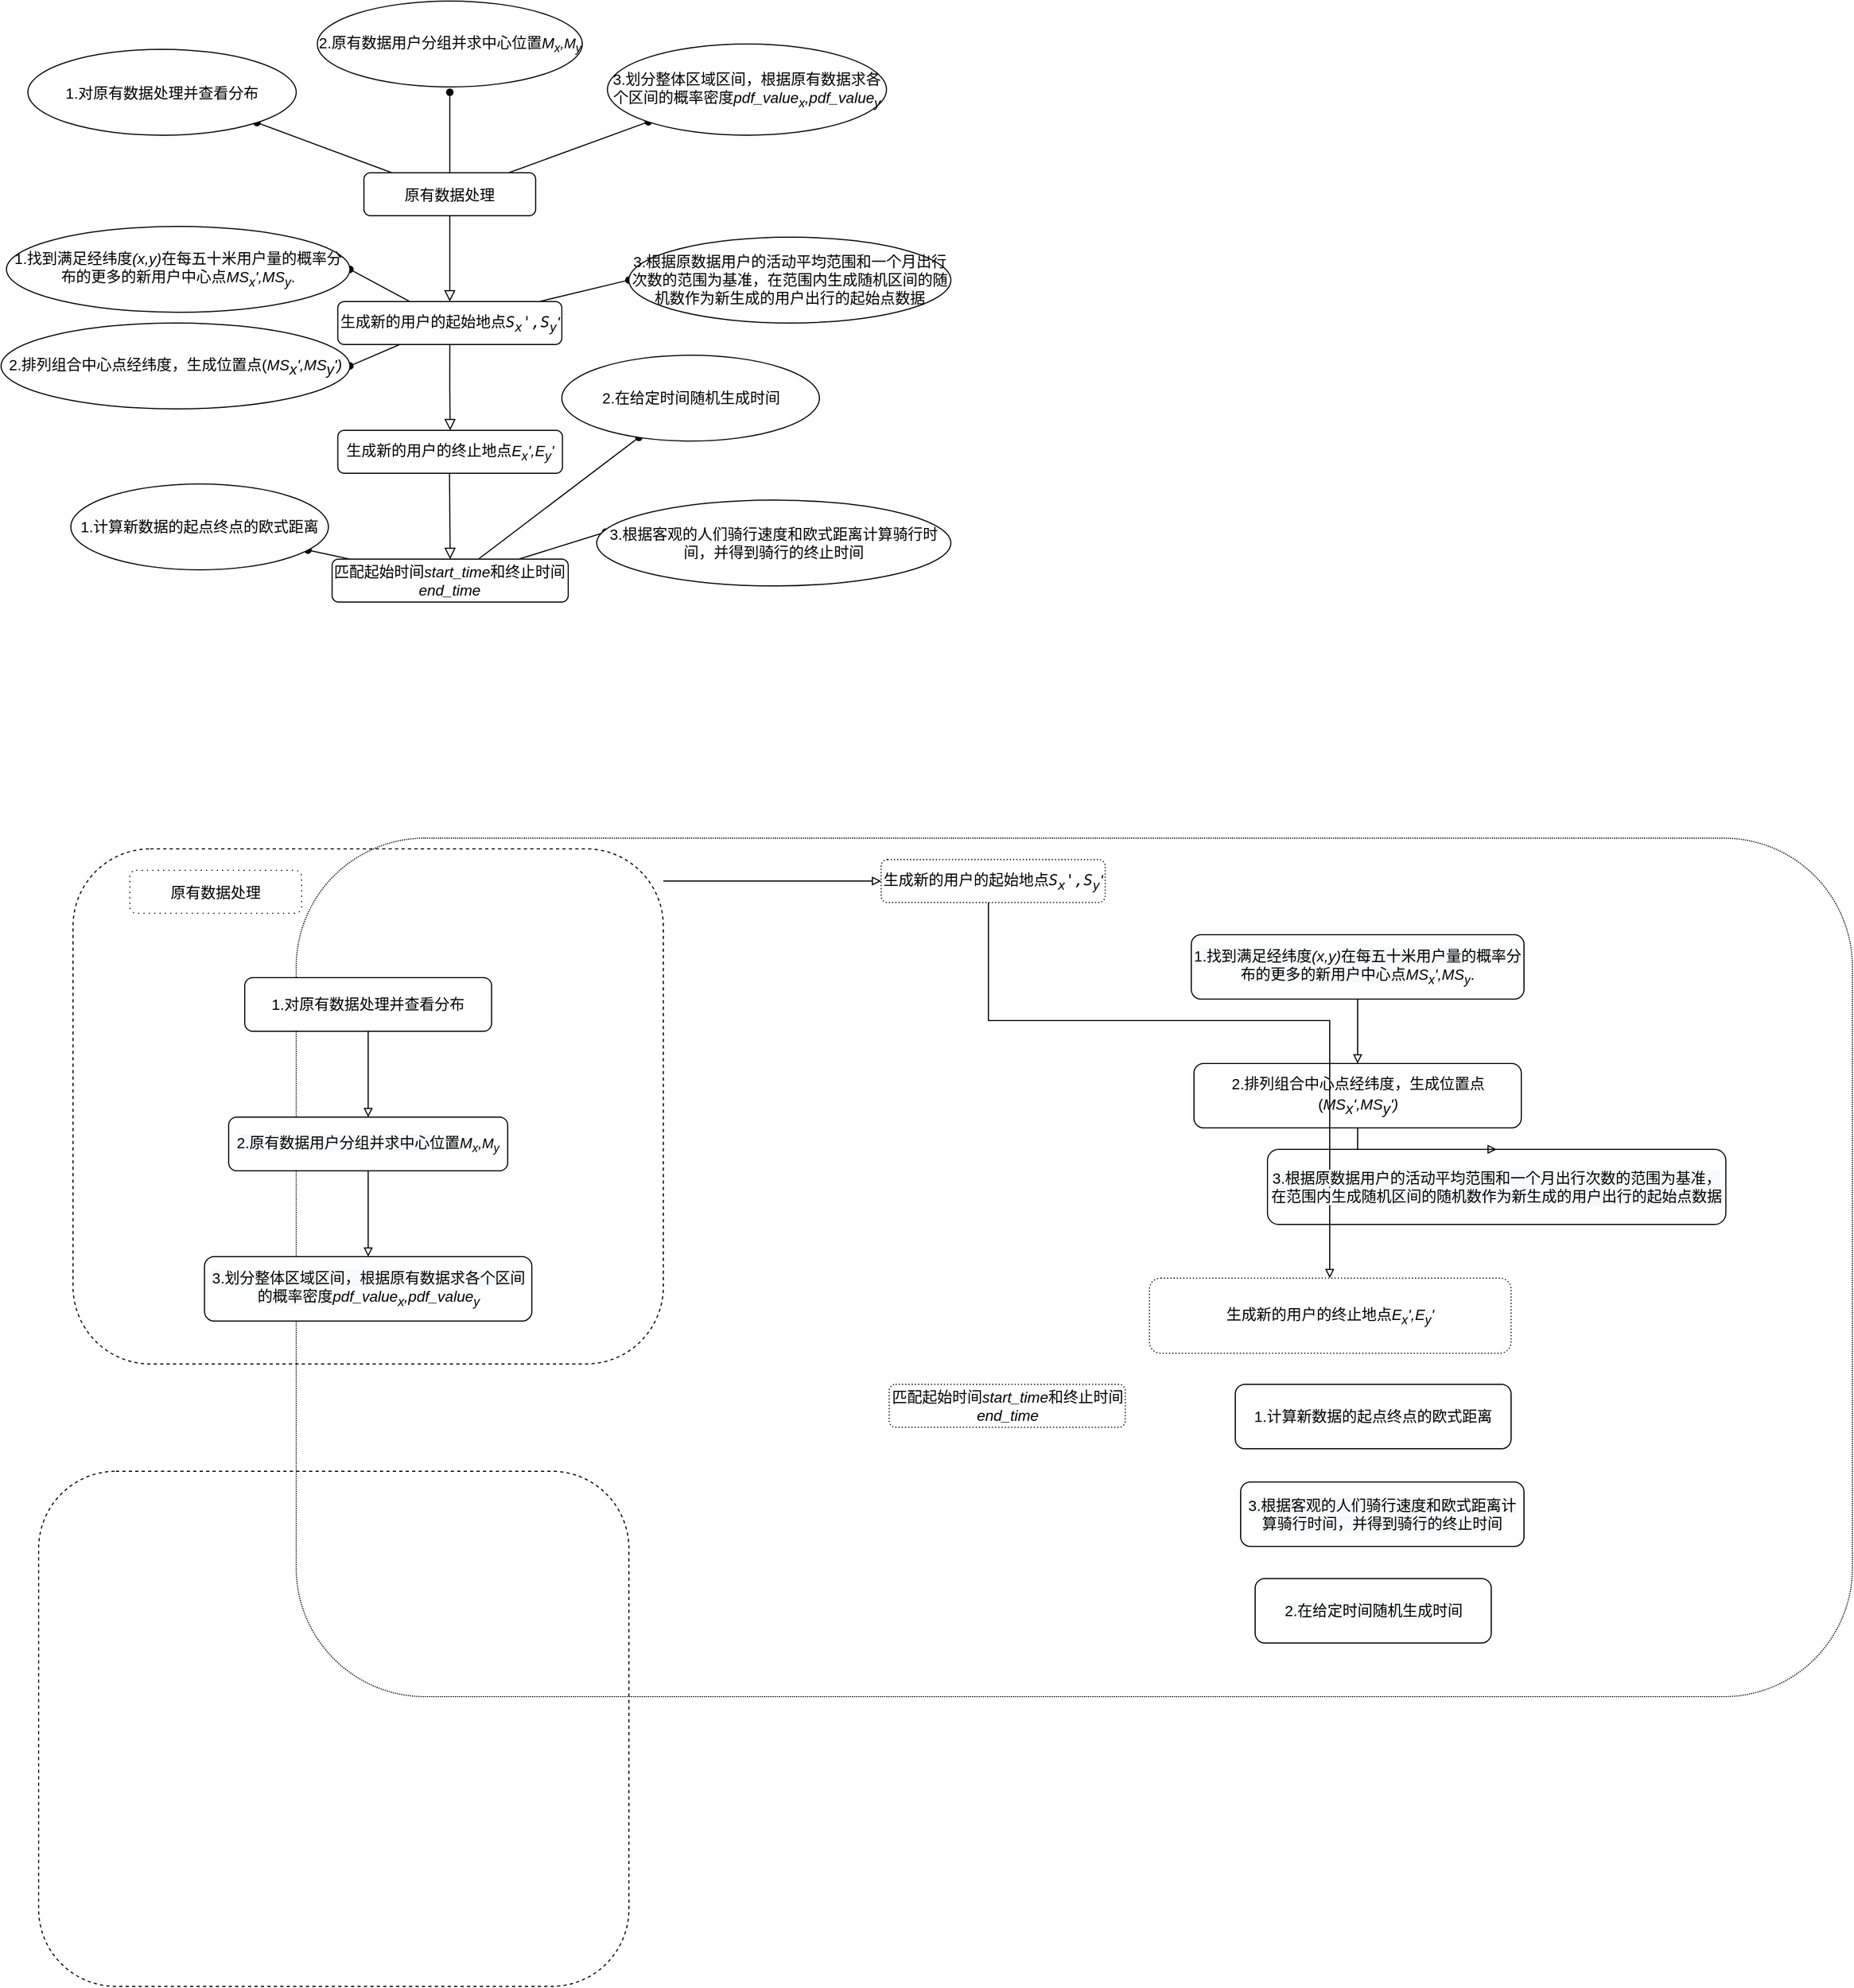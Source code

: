 <mxfile version="17.4.6" type="github">
  <diagram id="C5RBs43oDa-KdzZeNtuy" name="Page-1">
    <mxGraphModel dx="2404" dy="2231" grid="1" gridSize="10" guides="1" tooltips="1" connect="1" arrows="1" fold="1" page="1" pageScale="1" pageWidth="827" pageHeight="1169" math="0" shadow="0">
      <root>
        <mxCell id="WIyWlLk6GJQsqaUBKTNV-0" />
        <mxCell id="WIyWlLk6GJQsqaUBKTNV-1" parent="WIyWlLk6GJQsqaUBKTNV-0" />
        <mxCell id="WIyWlLk6GJQsqaUBKTNV-2" value="" style="rounded=0;html=1;jettySize=auto;orthogonalLoop=1;fontSize=11;endArrow=block;endFill=0;endSize=8;strokeWidth=1;shadow=0;labelBackgroundColor=none;edgeStyle=orthogonalEdgeStyle;entryX=0.5;entryY=0;entryDx=0;entryDy=0;" parent="WIyWlLk6GJQsqaUBKTNV-1" source="WIyWlLk6GJQsqaUBKTNV-3" target="GjC-EsQWn6sngkv1voxn-0" edge="1">
          <mxGeometry relative="1" as="geometry">
            <mxPoint x="398.12" y="130" as="targetPoint" />
          </mxGeometry>
        </mxCell>
        <mxCell id="GjC-EsQWn6sngkv1voxn-10" style="rounded=0;orthogonalLoop=1;jettySize=auto;html=0;entryX=1;entryY=1;entryDx=0;entryDy=0;fontSize=14;fontColor=none;strokeColor=default;endArrow=oval;endFill=1;" edge="1" parent="WIyWlLk6GJQsqaUBKTNV-1" source="WIyWlLk6GJQsqaUBKTNV-3" target="GjC-EsQWn6sngkv1voxn-9">
          <mxGeometry relative="1" as="geometry" />
        </mxCell>
        <mxCell id="GjC-EsQWn6sngkv1voxn-12" style="edgeStyle=none;rounded=0;orthogonalLoop=1;jettySize=auto;html=0;entryX=0.5;entryY=1;entryDx=0;entryDy=0;fontSize=14;fontColor=none;endArrow=oval;endFill=1;strokeColor=default;" edge="1" parent="WIyWlLk6GJQsqaUBKTNV-1" source="WIyWlLk6GJQsqaUBKTNV-3">
          <mxGeometry relative="1" as="geometry">
            <mxPoint x="378.12" y="-35" as="targetPoint" />
          </mxGeometry>
        </mxCell>
        <mxCell id="GjC-EsQWn6sngkv1voxn-14" style="edgeStyle=none;rounded=0;orthogonalLoop=1;jettySize=auto;html=0;entryX=0;entryY=1;entryDx=0;entryDy=0;fontSize=14;fontColor=none;endArrow=oval;endFill=1;strokeColor=default;" edge="1" parent="WIyWlLk6GJQsqaUBKTNV-1" source="WIyWlLk6GJQsqaUBKTNV-3" target="GjC-EsQWn6sngkv1voxn-13">
          <mxGeometry relative="1" as="geometry">
            <mxPoint x="405" y="35" as="sourcePoint" />
          </mxGeometry>
        </mxCell>
        <mxCell id="WIyWlLk6GJQsqaUBKTNV-3" value="&lt;font style=&quot;font-size: 14px&quot;&gt;原有数据处理&lt;/font&gt;&lt;font style=&quot;font-size: 16px&quot;&gt;&lt;br style=&quot;font-size: 16px&quot;&gt;&lt;/font&gt;" style="rounded=1;whiteSpace=wrap;html=1;fontSize=16;glass=0;strokeWidth=1;shadow=0;" parent="WIyWlLk6GJQsqaUBKTNV-1" vertex="1">
          <mxGeometry x="298.12" y="40" width="160" height="40" as="geometry" />
        </mxCell>
        <mxCell id="WIyWlLk6GJQsqaUBKTNV-8" value="No" style="rounded=0;html=1;jettySize=auto;orthogonalLoop=1;fontSize=11;endArrow=block;endFill=0;endSize=8;strokeWidth=1;shadow=0;labelBackgroundColor=none;edgeStyle=orthogonalEdgeStyle;fontColor=none;noLabel=1;entryX=0.5;entryY=0;entryDx=0;entryDy=0;" parent="WIyWlLk6GJQsqaUBKTNV-1" target="WIyWlLk6GJQsqaUBKTNV-11" edge="1">
          <mxGeometry x="0.333" y="20" relative="1" as="geometry">
            <mxPoint as="offset" />
            <mxPoint x="377.5" y="280" as="sourcePoint" />
            <mxPoint x="377.5" y="340" as="targetPoint" />
          </mxGeometry>
        </mxCell>
        <mxCell id="GjC-EsQWn6sngkv1voxn-37" style="edgeStyle=none;rounded=0;orthogonalLoop=1;jettySize=auto;html=0;fontSize=14;fontColor=none;endArrow=oval;endFill=1;strokeColor=default;" edge="1" parent="WIyWlLk6GJQsqaUBKTNV-1" source="WIyWlLk6GJQsqaUBKTNV-11" target="GjC-EsQWn6sngkv1voxn-22">
          <mxGeometry relative="1" as="geometry" />
        </mxCell>
        <mxCell id="GjC-EsQWn6sngkv1voxn-38" style="edgeStyle=none;rounded=0;orthogonalLoop=1;jettySize=auto;html=0;entryX=0.025;entryY=0.373;entryDx=0;entryDy=0;entryPerimeter=0;fontSize=14;fontColor=none;endArrow=oval;endFill=1;strokeColor=default;" edge="1" parent="WIyWlLk6GJQsqaUBKTNV-1" source="WIyWlLk6GJQsqaUBKTNV-11" target="GjC-EsQWn6sngkv1voxn-23">
          <mxGeometry relative="1" as="geometry" />
        </mxCell>
        <mxCell id="GjC-EsQWn6sngkv1voxn-40" style="edgeStyle=none;rounded=0;orthogonalLoop=1;jettySize=auto;html=0;fontSize=14;fontColor=none;endArrow=oval;endFill=1;strokeColor=default;" edge="1" parent="WIyWlLk6GJQsqaUBKTNV-1" source="WIyWlLk6GJQsqaUBKTNV-11" target="GjC-EsQWn6sngkv1voxn-24">
          <mxGeometry relative="1" as="geometry" />
        </mxCell>
        <mxCell id="WIyWlLk6GJQsqaUBKTNV-11" value="&lt;span style=&quot;font-size: 10.5pt ; font-family: , sans-serif&quot;&gt;匹配起始时间&lt;i&gt;start_time&lt;/i&gt;&lt;/span&gt;&lt;span style=&quot;font-size: 10.5pt ; font-family: , sans-serif&quot;&gt;和终止时间&lt;i&gt;end_time&lt;/i&gt;&lt;/span&gt;" style="rounded=1;whiteSpace=wrap;html=1;fontSize=12;glass=0;strokeWidth=1;shadow=0;" parent="WIyWlLk6GJQsqaUBKTNV-1" vertex="1">
          <mxGeometry x="268.44" y="400" width="220" height="40" as="geometry" />
        </mxCell>
        <mxCell id="GjC-EsQWn6sngkv1voxn-27" style="edgeStyle=none;rounded=0;orthogonalLoop=1;jettySize=auto;html=0;entryX=0;entryY=0.5;entryDx=0;entryDy=0;fontSize=14;fontColor=none;endArrow=oval;endFill=1;strokeColor=default;" edge="1" parent="WIyWlLk6GJQsqaUBKTNV-1" source="GjC-EsQWn6sngkv1voxn-0" target="GjC-EsQWn6sngkv1voxn-18">
          <mxGeometry relative="1" as="geometry" />
        </mxCell>
        <mxCell id="GjC-EsQWn6sngkv1voxn-28" style="edgeStyle=none;rounded=0;orthogonalLoop=1;jettySize=auto;html=0;entryX=1;entryY=0.5;entryDx=0;entryDy=0;fontSize=14;fontColor=none;endArrow=oval;endFill=1;strokeColor=default;" edge="1" parent="WIyWlLk6GJQsqaUBKTNV-1" source="GjC-EsQWn6sngkv1voxn-0" target="GjC-EsQWn6sngkv1voxn-20">
          <mxGeometry relative="1" as="geometry">
            <mxPoint x="295" y="180" as="sourcePoint" />
          </mxGeometry>
        </mxCell>
        <mxCell id="GjC-EsQWn6sngkv1voxn-29" style="edgeStyle=none;rounded=0;orthogonalLoop=1;jettySize=auto;html=0;entryX=1;entryY=0.5;entryDx=0;entryDy=0;fontSize=14;fontColor=none;endArrow=oval;endFill=1;strokeColor=default;" edge="1" parent="WIyWlLk6GJQsqaUBKTNV-1" source="GjC-EsQWn6sngkv1voxn-0" target="GjC-EsQWn6sngkv1voxn-21">
          <mxGeometry relative="1" as="geometry" />
        </mxCell>
        <mxCell id="GjC-EsQWn6sngkv1voxn-0" value="&lt;pre&gt;&lt;span style=&quot;font-size: 10.5pt ; font-family: , sans-serif&quot;&gt;生成新的用户的起始地点&lt;i&gt;S&lt;sub&gt;x&lt;/sub&gt;&#39;,S&lt;sub&gt;y&lt;/sub&gt;&lt;/i&gt;&lt;/span&gt;&lt;span style=&quot;font-size: 10.5pt ; font-family: &amp;#34;helvetica&amp;#34;&quot;&gt;&lt;i&gt;&#39;&lt;/i&gt;&lt;/span&gt;&lt;/pre&gt;&lt;span style=&quot;font-size: medium&quot;&gt;&lt;/span&gt;" style="rounded=1;whiteSpace=wrap;html=1;" vertex="1" parent="WIyWlLk6GJQsqaUBKTNV-1">
          <mxGeometry x="273.75" y="160" width="208.75" height="40" as="geometry" />
        </mxCell>
        <mxCell id="GjC-EsQWn6sngkv1voxn-6" value="No" style="rounded=0;html=1;jettySize=auto;orthogonalLoop=1;fontSize=11;endArrow=block;endFill=0;endSize=8;strokeWidth=1;shadow=0;labelBackgroundColor=none;edgeStyle=orthogonalEdgeStyle;exitX=0.5;exitY=1;exitDx=0;exitDy=0;fontColor=none;noLabel=1;entryX=0.5;entryY=0;entryDx=0;entryDy=0;" edge="1" parent="WIyWlLk6GJQsqaUBKTNV-1" source="GjC-EsQWn6sngkv1voxn-0" target="GjC-EsQWn6sngkv1voxn-8">
          <mxGeometry x="0.333" y="20" relative="1" as="geometry">
            <mxPoint as="offset" />
            <mxPoint x="387.5" y="340" as="sourcePoint" />
            <mxPoint x="377.5" y="240" as="targetPoint" />
          </mxGeometry>
        </mxCell>
        <mxCell id="GjC-EsQWn6sngkv1voxn-8" value="&lt;span style=&quot;font-size: 10.5pt ; font-family: , sans-serif&quot;&gt;生成新的用户的终止地点&lt;i&gt;E&lt;/i&gt;&lt;/span&gt;&lt;span style=&quot;font-size: 10.5pt&quot;&gt;&lt;i&gt;&lt;sub&gt;x&lt;/sub&gt;&#39;,E&lt;sub&gt;y&lt;/sub&gt;&lt;/i&gt;&lt;/span&gt;&lt;span style=&quot;font-size: 10.5pt ; font-family: &amp;#34;helvetica&amp;#34;&quot;&gt;&lt;i&gt;&#39;&lt;/i&gt;&lt;/span&gt;" style="rounded=1;whiteSpace=wrap;html=1;fontSize=12;glass=0;strokeWidth=1;shadow=0;" vertex="1" parent="WIyWlLk6GJQsqaUBKTNV-1">
          <mxGeometry x="273.75" y="280" width="209.37" height="40" as="geometry" />
        </mxCell>
        <mxCell id="GjC-EsQWn6sngkv1voxn-9" value="1.&lt;span style=&quot;font-size: 10.5pt ; font-family: , sans-serif&quot;&gt;对原有数据处理并查看分布&lt;/span&gt;&lt;span style=&quot;font-size: medium&quot;&gt;&lt;/span&gt;" style="ellipse;whiteSpace=wrap;html=1;rounded=1;fontSize=14;fontColor=none;" vertex="1" parent="WIyWlLk6GJQsqaUBKTNV-1">
          <mxGeometry x="-15" y="-75" width="250" height="80" as="geometry" />
        </mxCell>
        <mxCell id="GjC-EsQWn6sngkv1voxn-11" value="2.原有数据用户分组并求中心位置&lt;i&gt;M&lt;span style=&quot;font-size: 13px&quot;&gt;&lt;sub&gt;x&lt;/sub&gt;,M&lt;sub&gt;y&lt;/sub&gt;&lt;/span&gt;&lt;/i&gt;" style="ellipse;whiteSpace=wrap;html=1;rounded=1;fontSize=14;fontColor=none;" vertex="1" parent="WIyWlLk6GJQsqaUBKTNV-1">
          <mxGeometry x="254.68" y="-120" width="246.88" height="80" as="geometry" />
        </mxCell>
        <mxCell id="GjC-EsQWn6sngkv1voxn-13" value="3.划分整体区域区间，根据原有数据求各个区间的概率密度&lt;i&gt;pdf_value&lt;sub&gt;x&lt;/sub&gt;,pdf_value&lt;sub&gt;y&lt;/sub&gt;&lt;/i&gt;" style="ellipse;whiteSpace=wrap;html=1;rounded=1;fontSize=14;fontColor=none;" vertex="1" parent="WIyWlLk6GJQsqaUBKTNV-1">
          <mxGeometry x="525" y="-80" width="260" height="85" as="geometry" />
        </mxCell>
        <mxCell id="GjC-EsQWn6sngkv1voxn-18" value="3.根据原数据用户的活动平均范围和一个月出行次数的范围为基准，在范围内生成随机区间的随机数作为新生成的用户出行的起始点数据" style="ellipse;whiteSpace=wrap;html=1;rounded=1;fontSize=14;fontColor=none;" vertex="1" parent="WIyWlLk6GJQsqaUBKTNV-1">
          <mxGeometry x="545" y="100" width="300" height="80" as="geometry" />
        </mxCell>
        <mxCell id="GjC-EsQWn6sngkv1voxn-20" value="1.找到满足经纬度&lt;i&gt;(x,y)&lt;/i&gt;在每五十米用户量的概率分布的更多的新用户中心点&lt;i&gt;M&lt;/i&gt;&lt;span style=&quot;font-style: italic ; font-size: 10.5pt&quot;&gt;S&lt;sub&gt;x&lt;/sub&gt;&#39;,MS&lt;sub&gt;y&lt;/sub&gt;&lt;/span&gt;." style="ellipse;whiteSpace=wrap;html=1;rounded=1;fontSize=14;fontColor=none;" vertex="1" parent="WIyWlLk6GJQsqaUBKTNV-1">
          <mxGeometry x="-35" y="90" width="320" height="80" as="geometry" />
        </mxCell>
        <mxCell id="GjC-EsQWn6sngkv1voxn-21" value="2.排列组合中心点经纬度，生&lt;span style=&quot;font-size: 10.5pt ; font-family: , sans-serif&quot;&gt;成位置点(&lt;/span&gt;&lt;span style=&quot;font-size: medium&quot;&gt;&lt;/span&gt;&lt;i&gt;M&lt;/i&gt;&lt;span style=&quot;font-style: italic&quot;&gt;&lt;span style=&quot;font-size: 10.5pt&quot;&gt;S&lt;/span&gt;&lt;sub style=&quot;font-size: 10.5pt&quot;&gt;x&lt;/sub&gt;&lt;span style=&quot;font-size: 10.5pt&quot;&gt;&#39;,MS&lt;/span&gt;&lt;sub style=&quot;font-size: 10.5pt&quot;&gt;y&lt;/sub&gt;&lt;span style=&quot;font-size: 10.5pt&quot;&gt;&#39;)&lt;/span&gt;&lt;/span&gt;" style="ellipse;whiteSpace=wrap;html=1;rounded=1;fontSize=14;fontColor=none;" vertex="1" parent="WIyWlLk6GJQsqaUBKTNV-1">
          <mxGeometry x="-40" y="180" width="325" height="80" as="geometry" />
        </mxCell>
        <mxCell id="GjC-EsQWn6sngkv1voxn-22" value="1.计算新数据的起点终点的欧式距离" style="ellipse;whiteSpace=wrap;html=1;rounded=1;fontSize=14;fontColor=none;" vertex="1" parent="WIyWlLk6GJQsqaUBKTNV-1">
          <mxGeometry x="25" y="330" width="240" height="80" as="geometry" />
        </mxCell>
        <mxCell id="GjC-EsQWn6sngkv1voxn-23" value="3.根据客观的人们骑行速度和欧式距离计算骑行时间，并得到骑行的终止时间" style="ellipse;whiteSpace=wrap;html=1;rounded=1;fontSize=14;fontColor=none;" vertex="1" parent="WIyWlLk6GJQsqaUBKTNV-1">
          <mxGeometry x="515" y="345" width="330" height="80" as="geometry" />
        </mxCell>
        <mxCell id="GjC-EsQWn6sngkv1voxn-36" value="" style="rounded=1;whiteSpace=wrap;html=1;fontSize=13;fontColor=none;fillColor=none;dashed=1;dashPattern=1 1;" vertex="1" parent="WIyWlLk6GJQsqaUBKTNV-1">
          <mxGeometry x="235" y="660" width="1450" height="800" as="geometry" />
        </mxCell>
        <mxCell id="GjC-EsQWn6sngkv1voxn-24" value="2.在给定时间随机生成时间" style="ellipse;whiteSpace=wrap;html=1;rounded=1;fontSize=14;fontColor=none;" vertex="1" parent="WIyWlLk6GJQsqaUBKTNV-1">
          <mxGeometry x="482.5" y="210" width="240" height="80" as="geometry" />
        </mxCell>
        <mxCell id="GjC-EsQWn6sngkv1voxn-66" style="edgeStyle=orthogonalEdgeStyle;rounded=0;orthogonalLoop=1;jettySize=auto;html=0;entryX=0;entryY=0.5;entryDx=0;entryDy=0;fontFamily=Helvetica;fontSize=14;fontColor=none;endArrow=block;endFill=0;strokeColor=default;" edge="1" parent="WIyWlLk6GJQsqaUBKTNV-1" source="GjC-EsQWn6sngkv1voxn-63" target="GjC-EsQWn6sngkv1voxn-46">
          <mxGeometry relative="1" as="geometry">
            <Array as="points">
              <mxPoint x="700" y="700" />
              <mxPoint x="700" y="700" />
            </Array>
          </mxGeometry>
        </mxCell>
        <mxCell id="GjC-EsQWn6sngkv1voxn-41" value="&lt;font style=&quot;font-size: 14px&quot;&gt;原有数据处理&lt;/font&gt;&lt;font style=&quot;font-size: 16px&quot;&gt;&lt;br style=&quot;font-size: 16px&quot;&gt;&lt;/font&gt;" style="rounded=1;whiteSpace=wrap;html=1;fontSize=16;glass=0;strokeWidth=1;shadow=0;dashed=1;dashPattern=1 4;" vertex="1" parent="WIyWlLk6GJQsqaUBKTNV-1">
          <mxGeometry x="80" y="690" width="160" height="40" as="geometry" />
        </mxCell>
        <mxCell id="GjC-EsQWn6sngkv1voxn-69" style="edgeStyle=orthogonalEdgeStyle;rounded=0;orthogonalLoop=1;jettySize=auto;html=0;fontFamily=Helvetica;fontSize=14;fontColor=none;endArrow=block;endFill=0;strokeColor=default;" edge="1" parent="WIyWlLk6GJQsqaUBKTNV-1" source="GjC-EsQWn6sngkv1voxn-46" target="GjC-EsQWn6sngkv1voxn-47">
          <mxGeometry relative="1" as="geometry">
            <Array as="points">
              <mxPoint x="880" y="830" />
              <mxPoint x="1198" y="830" />
            </Array>
          </mxGeometry>
        </mxCell>
        <mxCell id="GjC-EsQWn6sngkv1voxn-46" value="&lt;pre&gt;&lt;span style=&quot;font-size: 10.5pt ; font-family: , sans-serif&quot;&gt;生成新的用户的起始地点&lt;i&gt;S&lt;sub&gt;x&lt;/sub&gt;&#39;,S&lt;sub&gt;y&lt;/sub&gt;&lt;/i&gt;&lt;/span&gt;&lt;span style=&quot;font-size: 10.5pt ; font-family: &amp;#34;helvetica&amp;#34;&quot;&gt;&lt;i&gt;&#39;&lt;/i&gt;&lt;/span&gt;&lt;/pre&gt;&lt;span style=&quot;font-size: medium&quot;&gt;&lt;/span&gt;" style="rounded=1;whiteSpace=wrap;html=1;dashed=1;dashPattern=1 2;" vertex="1" parent="WIyWlLk6GJQsqaUBKTNV-1">
          <mxGeometry x="780" y="680" width="208.75" height="40" as="geometry" />
        </mxCell>
        <mxCell id="GjC-EsQWn6sngkv1voxn-47" value="&lt;span style=&quot;font-size: 10.5pt ; font-family: , sans-serif&quot;&gt;生成新的用户的终止地点&lt;i&gt;E&lt;/i&gt;&lt;/span&gt;&lt;span style=&quot;font-size: 10.5pt&quot;&gt;&lt;i&gt;&lt;sub&gt;x&lt;/sub&gt;&#39;,E&lt;sub&gt;y&lt;/sub&gt;&lt;/i&gt;&lt;/span&gt;&lt;span style=&quot;font-size: 10.5pt ; font-family: &amp;#34;helvetica&amp;#34;&quot;&gt;&lt;i&gt;&#39;&lt;/i&gt;&lt;/span&gt;" style="rounded=1;whiteSpace=wrap;html=1;fontSize=12;glass=0;strokeWidth=1;shadow=0;dashed=1;dashPattern=1 2;" vertex="1" parent="WIyWlLk6GJQsqaUBKTNV-1">
          <mxGeometry x="1030" y="1070" width="337" height="70" as="geometry" />
        </mxCell>
        <mxCell id="GjC-EsQWn6sngkv1voxn-48" value="&lt;span style=&quot;font-size: 10.5pt ; font-family: , sans-serif&quot;&gt;匹配起始时间&lt;i&gt;start_time&lt;/i&gt;&lt;/span&gt;&lt;span style=&quot;font-size: 10.5pt ; font-family: , sans-serif&quot;&gt;和终止时间&lt;i&gt;end_time&lt;/i&gt;&lt;/span&gt;" style="rounded=1;whiteSpace=wrap;html=1;fontSize=12;glass=0;strokeWidth=1;shadow=0;dashed=1;dashPattern=1 2;" vertex="1" parent="WIyWlLk6GJQsqaUBKTNV-1">
          <mxGeometry x="787.5" y="1169" width="220" height="40" as="geometry" />
        </mxCell>
        <mxCell id="GjC-EsQWn6sngkv1voxn-64" style="edgeStyle=none;rounded=0;orthogonalLoop=1;jettySize=auto;html=0;entryX=0.5;entryY=0;entryDx=0;entryDy=0;fontFamily=Helvetica;fontSize=14;fontColor=none;endArrow=block;endFill=0;strokeColor=default;" edge="1" parent="WIyWlLk6GJQsqaUBKTNV-1" source="GjC-EsQWn6sngkv1voxn-58" target="GjC-EsQWn6sngkv1voxn-59">
          <mxGeometry relative="1" as="geometry" />
        </mxCell>
        <mxCell id="GjC-EsQWn6sngkv1voxn-58" value="&lt;span&gt;1.&lt;/span&gt;&lt;span style=&quot;font-size: 10.5pt&quot;&gt;对原有数据处理并查看分布&lt;/span&gt;" style="rounded=1;whiteSpace=wrap;html=1;fontFamily=Helvetica;fontSize=14;fontColor=none;strokeColor=default;fillColor=default;" vertex="1" parent="WIyWlLk6GJQsqaUBKTNV-1">
          <mxGeometry x="187.07" y="790" width="230" height="50" as="geometry" />
        </mxCell>
        <mxCell id="GjC-EsQWn6sngkv1voxn-65" style="edgeStyle=none;rounded=0;orthogonalLoop=1;jettySize=auto;html=0;fontFamily=Helvetica;fontSize=14;fontColor=none;endArrow=block;endFill=0;strokeColor=default;" edge="1" parent="WIyWlLk6GJQsqaUBKTNV-1" source="GjC-EsQWn6sngkv1voxn-59" target="GjC-EsQWn6sngkv1voxn-60">
          <mxGeometry relative="1" as="geometry" />
        </mxCell>
        <mxCell id="GjC-EsQWn6sngkv1voxn-59" value="&lt;span style=&quot;color: rgb(0, 0, 0); font-family: helvetica; font-size: 14px; font-style: normal; font-weight: normal; letter-spacing: normal; text-align: center; text-indent: 0px; text-transform: none; word-spacing: 0px; background-color: rgb(248, 249, 250); text-decoration: none; display: inline; float: none;&quot;&gt;2.原有数据用户分组并求中心位置&lt;/span&gt;&lt;i style=&quot;color: rgb(0, 0, 0); font-family: helvetica; font-size: 14px; font-weight: normal; letter-spacing: normal; text-align: center; text-indent: 0px; text-transform: none; word-spacing: 0px; text-decoration: none;&quot;&gt;M&lt;span style=&quot;font-size: 13px&quot;&gt;&lt;sub&gt;x&lt;/sub&gt;,M&lt;sub&gt;y&lt;/sub&gt;&lt;/span&gt;&lt;/i&gt;" style="rounded=1;whiteSpace=wrap;html=1;fontFamily=Helvetica;fontSize=14;fontColor=none;strokeColor=default;fillColor=default;" vertex="1" parent="WIyWlLk6GJQsqaUBKTNV-1">
          <mxGeometry x="172.07" y="920" width="260" height="50" as="geometry" />
        </mxCell>
        <mxCell id="GjC-EsQWn6sngkv1voxn-60" value="&lt;span style=&quot;color: rgb(0, 0, 0); font-family: helvetica; font-size: 14px; font-style: normal; font-weight: normal; letter-spacing: normal; text-align: center; text-indent: 0px; text-transform: none; word-spacing: 0px; background-color: rgb(248, 249, 250); text-decoration: none; display: inline; float: none;&quot;&gt;3.划分整体区域区间，根据原有数据求各个区间的概率密度&lt;/span&gt;&lt;i style=&quot;color: rgb(0, 0, 0); font-family: helvetica; font-size: 14px; font-weight: normal; letter-spacing: normal; text-align: center; text-indent: 0px; text-transform: none; word-spacing: 0px; text-decoration: none;&quot;&gt;pdf_value&lt;sub&gt;x&lt;/sub&gt;,pdf_value&lt;sub&gt;y&lt;/sub&gt;&lt;/i&gt;" style="rounded=1;whiteSpace=wrap;html=1;fontFamily=Helvetica;fontSize=14;fontColor=none;strokeColor=default;fillColor=default;" vertex="1" parent="WIyWlLk6GJQsqaUBKTNV-1">
          <mxGeometry x="149.57" y="1050" width="305" height="60" as="geometry" />
        </mxCell>
        <mxCell id="GjC-EsQWn6sngkv1voxn-63" value="" style="rounded=1;whiteSpace=wrap;html=1;fontFamily=Helvetica;fontSize=14;fontColor=none;strokeColor=default;fillColor=none;dashed=1;" vertex="1" parent="WIyWlLk6GJQsqaUBKTNV-1">
          <mxGeometry x="27.07" y="670" width="550" height="480" as="geometry" />
        </mxCell>
        <mxCell id="GjC-EsQWn6sngkv1voxn-77" style="edgeStyle=orthogonalEdgeStyle;rounded=0;orthogonalLoop=1;jettySize=auto;html=0;entryX=0.5;entryY=0;entryDx=0;entryDy=0;fontFamily=Helvetica;fontSize=14;fontColor=none;endArrow=block;endFill=0;strokeColor=default;" edge="1" parent="WIyWlLk6GJQsqaUBKTNV-1" source="GjC-EsQWn6sngkv1voxn-71" target="GjC-EsQWn6sngkv1voxn-72">
          <mxGeometry relative="1" as="geometry" />
        </mxCell>
        <mxCell id="GjC-EsQWn6sngkv1voxn-71" value="&lt;span style=&quot;color: rgb(0, 0, 0); font-family: helvetica; font-size: 14px; font-style: normal; font-weight: normal; letter-spacing: normal; text-align: center; text-indent: 0px; text-transform: none; word-spacing: 0px; background-color: rgb(248, 249, 250); text-decoration: none; display: inline; float: none;&quot;&gt;1.找到满足经纬度&lt;/span&gt;&lt;i style=&quot;color: rgb(0, 0, 0); font-family: helvetica; font-size: 14px; font-weight: normal; letter-spacing: normal; text-align: center; text-indent: 0px; text-transform: none; word-spacing: 0px; text-decoration: none;&quot;&gt;(x,y)&lt;/i&gt;&lt;span style=&quot;color: rgb(0, 0, 0); font-family: helvetica; font-size: 14px; font-style: normal; font-weight: normal; letter-spacing: normal; text-align: center; text-indent: 0px; text-transform: none; word-spacing: 0px; background-color: rgb(248, 249, 250); text-decoration: none; display: inline; float: none;&quot;&gt;在每五十米用户量的概率分布的更多的新用户中心点&lt;/span&gt;&lt;i style=&quot;color: rgb(0, 0, 0); font-family: helvetica; font-size: 14px; font-weight: normal; letter-spacing: normal; text-align: center; text-indent: 0px; text-transform: none; word-spacing: 0px; text-decoration: none;&quot;&gt;M&lt;/i&gt;&lt;span style=&quot;color: rgb(0, 0, 0); font-family: helvetica; font-size: 10.5pt; font-weight: normal; letter-spacing: normal; text-align: center; text-indent: 0px; text-transform: none; word-spacing: 0px; text-decoration: none; font-style: italic;&quot;&gt;S&lt;sub&gt;x&lt;/sub&gt;&#39;,MS&lt;sub&gt;y&lt;/sub&gt;&lt;/span&gt;&lt;span style=&quot;color: rgb(0, 0, 0); font-family: helvetica; font-size: 14px; font-style: normal; font-weight: normal; letter-spacing: normal; text-align: center; text-indent: 0px; text-transform: none; word-spacing: 0px; background-color: rgb(248, 249, 250); text-decoration: none; display: inline; float: none;&quot;&gt;.&lt;/span&gt;" style="rounded=1;whiteSpace=wrap;html=1;fontFamily=Helvetica;fontSize=14;fontColor=none;strokeColor=default;fillColor=none;" vertex="1" parent="WIyWlLk6GJQsqaUBKTNV-1">
          <mxGeometry x="1069" y="750" width="310" height="60" as="geometry" />
        </mxCell>
        <mxCell id="GjC-EsQWn6sngkv1voxn-79" style="edgeStyle=orthogonalEdgeStyle;rounded=0;orthogonalLoop=1;jettySize=auto;html=0;entryX=0.5;entryY=0;entryDx=0;entryDy=0;fontFamily=Helvetica;fontSize=14;fontColor=none;endArrow=block;endFill=0;strokeColor=default;" edge="1" parent="WIyWlLk6GJQsqaUBKTNV-1" source="GjC-EsQWn6sngkv1voxn-72" target="GjC-EsQWn6sngkv1voxn-73">
          <mxGeometry relative="1" as="geometry" />
        </mxCell>
        <mxCell id="GjC-EsQWn6sngkv1voxn-72" value="&lt;span&gt;2.排列组合中心点经纬度，生&lt;/span&gt;&lt;span style=&quot;font-size: 10.5pt&quot;&gt;成位置点(&lt;/span&gt;&lt;span style=&quot;font-size: medium&quot;&gt;&lt;/span&gt;&lt;i&gt;M&lt;/i&gt;&lt;span style=&quot;font-style: italic&quot;&gt;&lt;span style=&quot;font-size: 10.5pt&quot;&gt;S&lt;/span&gt;&lt;sub style=&quot;font-size: 10.5pt&quot;&gt;x&lt;/sub&gt;&lt;span style=&quot;font-size: 10.5pt&quot;&gt;&#39;,MS&lt;/span&gt;&lt;sub style=&quot;font-size: 10.5pt&quot;&gt;y&lt;/sub&gt;&lt;span style=&quot;font-size: 10.5pt&quot;&gt;&#39;)&lt;/span&gt;&lt;/span&gt;" style="rounded=1;whiteSpace=wrap;html=1;fontFamily=Helvetica;fontSize=14;fontColor=none;strokeColor=default;fillColor=none;" vertex="1" parent="WIyWlLk6GJQsqaUBKTNV-1">
          <mxGeometry x="1071.5" y="870" width="305" height="60" as="geometry" />
        </mxCell>
        <mxCell id="GjC-EsQWn6sngkv1voxn-73" value="&lt;span style=&quot;color: rgb(0, 0, 0); font-family: helvetica; font-size: 14px; font-style: normal; font-weight: normal; letter-spacing: normal; text-align: center; text-indent: 0px; text-transform: none; word-spacing: 0px; background-color: rgb(248, 249, 250); text-decoration: none; display: inline; float: none;&quot;&gt;3.根据原数据用户的活动平均范围和一个月出行次数的范围为基准，在范围内生成随机区间的随机数作为新生成的用户出行的起始点数据&lt;/span&gt;" style="rounded=1;whiteSpace=wrap;html=1;fontFamily=Helvetica;fontSize=14;fontColor=none;strokeColor=default;fillColor=none;" vertex="1" parent="WIyWlLk6GJQsqaUBKTNV-1">
          <mxGeometry x="1140" y="950" width="427.12" height="70" as="geometry" />
        </mxCell>
        <mxCell id="GjC-EsQWn6sngkv1voxn-74" value="&lt;span&gt;1.计算新数据的起点终点的欧式距离&lt;/span&gt;" style="rounded=1;whiteSpace=wrap;html=1;fontFamily=Helvetica;fontSize=14;fontColor=none;strokeColor=default;fillColor=none;" vertex="1" parent="WIyWlLk6GJQsqaUBKTNV-1">
          <mxGeometry x="1110" y="1169" width="257" height="60" as="geometry" />
        </mxCell>
        <mxCell id="GjC-EsQWn6sngkv1voxn-75" value="&lt;span style=&quot;color: rgb(0, 0, 0); font-family: helvetica; font-size: 14px; font-style: normal; font-weight: normal; letter-spacing: normal; text-align: center; text-indent: 0px; text-transform: none; word-spacing: 0px; background-color: rgb(248, 249, 250); text-decoration: none; display: inline; float: none;&quot;&gt;3.根据客观的人们骑行速度和欧式距离计算骑行时间，并得到骑行的终止时间&lt;/span&gt;" style="rounded=1;whiteSpace=wrap;html=1;fontFamily=Helvetica;fontSize=14;fontColor=none;strokeColor=default;fillColor=none;" vertex="1" parent="WIyWlLk6GJQsqaUBKTNV-1">
          <mxGeometry x="1115" y="1260" width="264" height="60" as="geometry" />
        </mxCell>
        <mxCell id="GjC-EsQWn6sngkv1voxn-76" value="&lt;span style=&quot;color: rgb(0, 0, 0); font-family: helvetica; font-size: 14px; font-style: normal; font-weight: normal; letter-spacing: normal; text-align: center; text-indent: 0px; text-transform: none; word-spacing: 0px; background-color: rgb(248, 249, 250); text-decoration: none; display: inline; float: none;&quot;&gt;2.在给定时间随机生成时间&lt;/span&gt;" style="rounded=1;whiteSpace=wrap;html=1;fontFamily=Helvetica;fontSize=14;fontColor=none;strokeColor=default;fillColor=none;" vertex="1" parent="WIyWlLk6GJQsqaUBKTNV-1">
          <mxGeometry x="1128.5" y="1350" width="220" height="60" as="geometry" />
        </mxCell>
        <mxCell id="GjC-EsQWn6sngkv1voxn-80" value="" style="rounded=1;whiteSpace=wrap;html=1;fontFamily=Helvetica;fontSize=14;fontColor=none;strokeColor=default;fillColor=none;dashed=1;" vertex="1" parent="WIyWlLk6GJQsqaUBKTNV-1">
          <mxGeometry x="-5" y="1250" width="550" height="480" as="geometry" />
        </mxCell>
      </root>
    </mxGraphModel>
  </diagram>
</mxfile>
